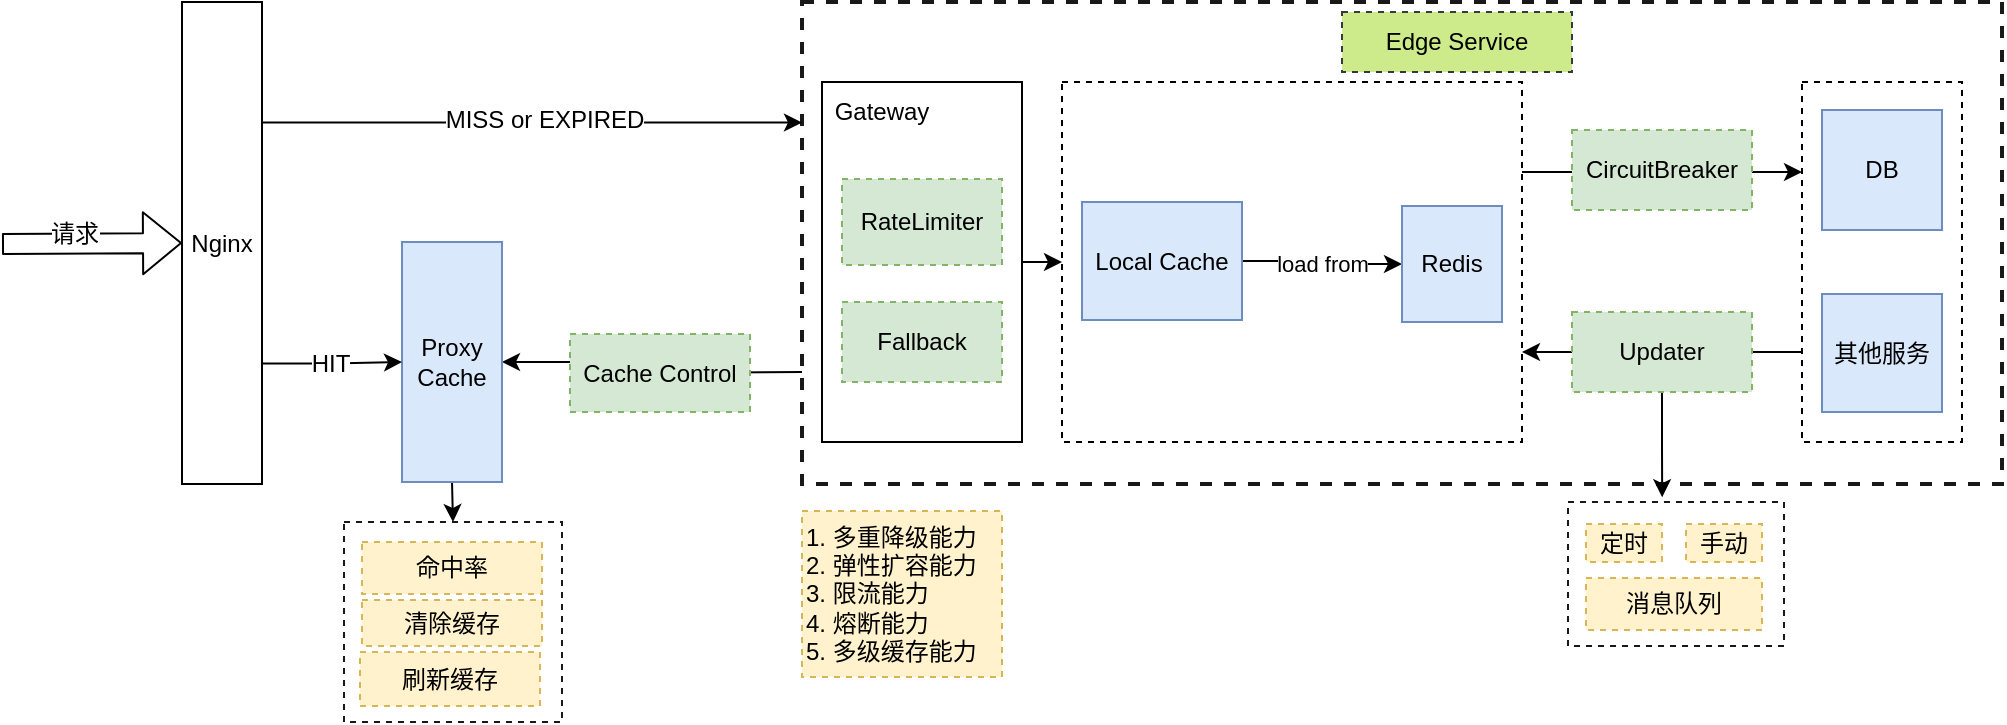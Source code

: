 <mxfile version="10.7.7" type="github"><diagram id="t-BSXwOw7zd3HDcYqu_6" name="第 1 页"><mxGraphModel dx="1165" dy="690" grid="1" gridSize="10" guides="1" tooltips="1" connect="1" arrows="1" fold="1" page="1" pageScale="1" pageWidth="826" pageHeight="1169" math="0" shadow="0"><root><mxCell id="0"/><mxCell id="1" parent="0"/><mxCell id="8t-GNLuGYdWeni0fs2yw-1" value="" style="rounded=0;whiteSpace=wrap;html=1;dashed=1;strokeWidth=2;strokeColor=#000000;opacity=90;" parent="1" vertex="1"><mxGeometry x="440" y="360" width="600" height="241" as="geometry"/></mxCell><mxCell id="Dvx0gbma9MA84_LZAYqF-51" value="" style="endArrow=classic;html=1;exitX=1;exitY=0.25;exitDx=0;exitDy=0;entryX=0;entryY=0.25;entryDx=0;entryDy=0;" edge="1" parent="1" source="8t-GNLuGYdWeni0fs2yw-5" target="8t-GNLuGYdWeni0fs2yw-4"><mxGeometry width="50" height="50" relative="1" as="geometry"><mxPoint x="820" y="670" as="sourcePoint"/><mxPoint x="870" y="620" as="targetPoint"/></mxGeometry></mxCell><mxCell id="Dvx0gbma9MA84_LZAYqF-50" value="" style="endArrow=classic;html=1;exitX=0;exitY=0.75;exitDx=0;exitDy=0;entryX=1;entryY=0.75;entryDx=0;entryDy=0;" edge="1" parent="1" source="8t-GNLuGYdWeni0fs2yw-4" target="8t-GNLuGYdWeni0fs2yw-5"><mxGeometry width="50" height="50" relative="1" as="geometry"><mxPoint x="845" y="584.5" as="sourcePoint"/><mxPoint x="895" y="534.5" as="targetPoint"/></mxGeometry></mxCell><mxCell id="8t-GNLuGYdWeni0fs2yw-4" value="" style="rounded=0;whiteSpace=wrap;html=1;dashed=1;strokeWidth=1;" parent="1" vertex="1"><mxGeometry x="940" y="400" width="80" height="180" as="geometry"/></mxCell><mxCell id="8t-GNLuGYdWeni0fs2yw-5" value="" style="rounded=0;whiteSpace=wrap;html=1;strokeWidth=1;dashed=1;" parent="1" vertex="1"><mxGeometry x="570" y="400" width="230" height="180" as="geometry"/></mxCell><mxCell id="8t-GNLuGYdWeni0fs2yw-6" style="edgeStyle=orthogonalEdgeStyle;rounded=0;orthogonalLoop=1;jettySize=auto;html=1;entryX=1;entryY=0.5;entryDx=0;entryDy=0;" parent="1" target="8t-GNLuGYdWeni0fs2yw-18" edge="1" treatAsSingle="0"><mxGeometry relative="1" as="geometry"><mxPoint x="440" y="545" as="sourcePoint"/><mxPoint x="360" y="581" as="targetPoint"/></mxGeometry></mxCell><mxCell id="8t-GNLuGYdWeni0fs2yw-8" value="load from" style="edgeStyle=orthogonalEdgeStyle;rounded=0;orthogonalLoop=1;jettySize=auto;html=1;" parent="1" source="8t-GNLuGYdWeni0fs2yw-9" target="8t-GNLuGYdWeni0fs2yw-13" edge="1"><mxGeometry relative="1" as="geometry"/></mxCell><mxCell id="8t-GNLuGYdWeni0fs2yw-9" value="Local Cache" style="rounded=0;whiteSpace=wrap;html=1;fillColor=#dae8fc;strokeColor=#6c8ebf;" parent="1" vertex="1"><mxGeometry x="580" y="460" width="80" height="59" as="geometry"/></mxCell><mxCell id="8t-GNLuGYdWeni0fs2yw-13" value="Redis&lt;br&gt;" style="rounded=0;whiteSpace=wrap;html=1;fillColor=#dae8fc;strokeColor=#6c8ebf;" parent="1" vertex="1"><mxGeometry x="740" y="462" width="50" height="58" as="geometry"/></mxCell><mxCell id="8t-GNLuGYdWeni0fs2yw-14" value="DB&lt;br&gt;" style="rounded=0;whiteSpace=wrap;html=1;fillColor=#dae8fc;strokeColor=#6c8ebf;" parent="1" vertex="1"><mxGeometry x="950" y="414" width="60" height="60" as="geometry"/></mxCell><mxCell id="8t-GNLuGYdWeni0fs2yw-15" value="其他服务" style="rounded=0;whiteSpace=wrap;html=1;fillColor=#dae8fc;strokeColor=#6c8ebf;" parent="1" vertex="1"><mxGeometry x="950" y="506" width="60" height="59" as="geometry"/></mxCell><mxCell id="Dvx0gbma9MA84_LZAYqF-64" style="edgeStyle=orthogonalEdgeStyle;rounded=0;orthogonalLoop=1;jettySize=auto;html=1;exitX=0.5;exitY=1;exitDx=0;exitDy=0;entryX=0.5;entryY=0;entryDx=0;entryDy=0;" edge="1" parent="1" source="8t-GNLuGYdWeni0fs2yw-18" target="Dvx0gbma9MA84_LZAYqF-58"><mxGeometry relative="1" as="geometry"/></mxCell><mxCell id="8t-GNLuGYdWeni0fs2yw-18" value="Proxy Cache" style="rounded=0;whiteSpace=wrap;html=1;fillColor=#dae8fc;strokeColor=#6c8ebf;" parent="1" vertex="1"><mxGeometry x="240" y="480" width="50" height="120" as="geometry"/></mxCell><mxCell id="8t-GNLuGYdWeni0fs2yw-21" style="edgeStyle=orthogonalEdgeStyle;rounded=0;orthogonalLoop=1;jettySize=auto;html=1;exitX=1;exitY=0.75;exitDx=0;exitDy=0;entryX=0;entryY=0.5;entryDx=0;entryDy=0;" parent="1" source="8t-GNLuGYdWeni0fs2yw-22" target="8t-GNLuGYdWeni0fs2yw-18" edge="1"><mxGeometry relative="1" as="geometry"><mxPoint x="240" y="544" as="targetPoint"/></mxGeometry></mxCell><mxCell id="Dvx0gbma9MA84_LZAYqF-1" value="HIT" style="text;html=1;resizable=0;points=[];align=center;verticalAlign=middle;labelBackgroundColor=#ffffff;" vertex="1" connectable="0" parent="8t-GNLuGYdWeni0fs2yw-21"><mxGeometry x="-0.082" y="1" relative="1" as="geometry"><mxPoint x="1" y="0.5" as="offset"/></mxGeometry></mxCell><mxCell id="Dvx0gbma9MA84_LZAYqF-3" style="edgeStyle=orthogonalEdgeStyle;rounded=0;orthogonalLoop=1;jettySize=auto;html=1;exitX=1;exitY=0.25;exitDx=0;exitDy=0;entryX=0;entryY=0.25;entryDx=0;entryDy=0;" edge="1" parent="1" source="8t-GNLuGYdWeni0fs2yw-22" target="8t-GNLuGYdWeni0fs2yw-1"><mxGeometry relative="1" as="geometry"/></mxCell><mxCell id="Dvx0gbma9MA84_LZAYqF-4" value="MISS or EXPIRED" style="text;html=1;resizable=0;points=[];align=center;verticalAlign=middle;labelBackgroundColor=#ffffff;" vertex="1" connectable="0" parent="Dvx0gbma9MA84_LZAYqF-3"><mxGeometry x="0.319" y="1" relative="1" as="geometry"><mxPoint x="-37.5" y="-0.5" as="offset"/></mxGeometry></mxCell><mxCell id="8t-GNLuGYdWeni0fs2yw-22" value="Nginx" style="rounded=0;whiteSpace=wrap;html=1;" parent="1" vertex="1"><mxGeometry x="130" y="360" width="40" height="241" as="geometry"/></mxCell><mxCell id="Dvx0gbma9MA84_LZAYqF-8" style="edgeStyle=orthogonalEdgeStyle;rounded=0;orthogonalLoop=1;jettySize=auto;html=1;exitX=1;exitY=0.5;exitDx=0;exitDy=0;entryX=0;entryY=0.5;entryDx=0;entryDy=0;" edge="1" parent="1" source="8t-GNLuGYdWeni0fs2yw-24" target="8t-GNLuGYdWeni0fs2yw-5"><mxGeometry relative="1" as="geometry"/></mxCell><mxCell id="8t-GNLuGYdWeni0fs2yw-24" value="" style="rounded=0;whiteSpace=wrap;html=1;strokeWidth=1;" parent="1" vertex="1"><mxGeometry x="450" y="400" width="100" height="180" as="geometry"/></mxCell><mxCell id="8t-GNLuGYdWeni0fs2yw-25" value="" style="shape=flexArrow;endArrow=classic;html=1;entryX=0;entryY=0.5;entryDx=0;entryDy=0;" parent="1" target="8t-GNLuGYdWeni0fs2yw-22" edge="1" treatAsSingle="0"><mxGeometry width="50" height="50" relative="1" as="geometry"><mxPoint x="40" y="481" as="sourcePoint"/><mxPoint x="140" y="620" as="targetPoint"/></mxGeometry></mxCell><mxCell id="8t-GNLuGYdWeni0fs2yw-26" value="请求&lt;br&gt;" style="text;html=1;resizable=0;points=[];align=center;verticalAlign=middle;labelBackgroundColor=#ffffff;" parent="8t-GNLuGYdWeni0fs2yw-25" vertex="1" connectable="0"><mxGeometry x="-0.2" y="5" relative="1" as="geometry"><mxPoint as="offset"/></mxGeometry></mxCell><mxCell id="Dvx0gbma9MA84_LZAYqF-18" value="&lt;span&gt;CircuitBreaker&lt;/span&gt;" style="rounded=0;whiteSpace=wrap;html=1;fillColor=#d5e8d4;strokeColor=#82b366;dashed=1;" vertex="1" parent="1"><mxGeometry x="825" y="424" width="90" height="40" as="geometry"/></mxCell><mxCell id="Dvx0gbma9MA84_LZAYqF-21" value="Gateway" style="text;html=1;strokeColor=none;fillColor=none;align=center;verticalAlign=middle;whiteSpace=wrap;rounded=0;dashed=1;" vertex="1" parent="1"><mxGeometry x="450" y="400" width="60" height="30" as="geometry"/></mxCell><mxCell id="Dvx0gbma9MA84_LZAYqF-23" value="&lt;span&gt;RateLimiter&lt;/span&gt;" style="rounded=0;whiteSpace=wrap;html=1;fillColor=#d5e8d4;strokeColor=#82b366;dashed=1;" vertex="1" parent="1"><mxGeometry x="460" y="448.5" width="80" height="43" as="geometry"/></mxCell><mxCell id="Dvx0gbma9MA84_LZAYqF-24" value="&lt;span&gt;Fallback&lt;/span&gt;" style="rounded=0;whiteSpace=wrap;html=1;fillColor=#d5e8d4;strokeColor=#82b366;dashed=1;" vertex="1" parent="1"><mxGeometry x="460" y="510" width="80" height="40" as="geometry"/></mxCell><mxCell id="Dvx0gbma9MA84_LZAYqF-37" value="&lt;span&gt;Cache Control&lt;/span&gt;" style="rounded=0;whiteSpace=wrap;html=1;fillColor=#d5e8d4;strokeColor=#82b366;dashed=1;" vertex="1" parent="1"><mxGeometry x="324" y="526" width="90" height="39" as="geometry"/></mxCell><mxCell id="Dvx0gbma9MA84_LZAYqF-56" style="edgeStyle=orthogonalEdgeStyle;rounded=0;orthogonalLoop=1;jettySize=auto;html=1;exitX=0.5;exitY=1;exitDx=0;exitDy=0;entryX=0.436;entryY=-0.033;entryDx=0;entryDy=0;entryPerimeter=0;" edge="1" parent="1" source="Dvx0gbma9MA84_LZAYqF-42" target="Dvx0gbma9MA84_LZAYqF-52"><mxGeometry relative="1" as="geometry"/></mxCell><mxCell id="Dvx0gbma9MA84_LZAYqF-42" value="&lt;span&gt;Updater&lt;/span&gt;" style="rounded=0;whiteSpace=wrap;html=1;fillColor=#d5e8d4;strokeColor=#82b366;dashed=1;" vertex="1" parent="1"><mxGeometry x="825" y="515" width="90" height="40" as="geometry"/></mxCell><mxCell id="Dvx0gbma9MA84_LZAYqF-52" value="" style="rounded=0;whiteSpace=wrap;html=1;dashed=1;strokeColor=#000000;opacity=90;" vertex="1" parent="1"><mxGeometry x="823" y="610" width="108" height="72" as="geometry"/></mxCell><mxCell id="Dvx0gbma9MA84_LZAYqF-53" value="&lt;span&gt;消息队列&lt;/span&gt;" style="rounded=0;whiteSpace=wrap;html=1;fillColor=#fff2cc;strokeColor=#d6b656;dashed=1;" vertex="1" parent="1"><mxGeometry x="832" y="648" width="88" height="26" as="geometry"/></mxCell><mxCell id="Dvx0gbma9MA84_LZAYqF-54" value="&lt;span&gt;定时&lt;/span&gt;" style="rounded=0;whiteSpace=wrap;html=1;fillColor=#fff2cc;strokeColor=#d6b656;dashed=1;" vertex="1" parent="1"><mxGeometry x="832" y="621" width="38" height="19" as="geometry"/></mxCell><mxCell id="Dvx0gbma9MA84_LZAYqF-55" value="手动" style="rounded=0;whiteSpace=wrap;html=1;fillColor=#fff2cc;strokeColor=#d6b656;dashed=1;" vertex="1" parent="1"><mxGeometry x="882" y="621" width="38" height="19" as="geometry"/></mxCell><mxCell id="Dvx0gbma9MA84_LZAYqF-58" value="" style="rounded=0;whiteSpace=wrap;html=1;dashed=1;strokeColor=#000000;opacity=90;" vertex="1" parent="1"><mxGeometry x="211" y="620" width="109" height="100" as="geometry"/></mxCell><mxCell id="Dvx0gbma9MA84_LZAYqF-59" value="&lt;span&gt;清除缓存&lt;/span&gt;" style="rounded=0;whiteSpace=wrap;html=1;fillColor=#fff2cc;strokeColor=#d6b656;dashed=1;" vertex="1" parent="1"><mxGeometry x="220" y="659" width="90" height="23" as="geometry"/></mxCell><mxCell id="Dvx0gbma9MA84_LZAYqF-60" value="&lt;span&gt;命中率&lt;/span&gt;" style="rounded=0;whiteSpace=wrap;html=1;fillColor=#fff2cc;strokeColor=#d6b656;dashed=1;" vertex="1" parent="1"><mxGeometry x="220" y="630" width="90" height="26" as="geometry"/></mxCell><mxCell id="Dvx0gbma9MA84_LZAYqF-62" value="&lt;span&gt;刷新缓存&lt;/span&gt;" style="rounded=0;whiteSpace=wrap;html=1;fillColor=#fff2cc;strokeColor=#d6b656;dashed=1;" vertex="1" parent="1"><mxGeometry x="219" y="685" width="90" height="27" as="geometry"/></mxCell><mxCell id="Dvx0gbma9MA84_LZAYqF-68" value="&lt;span&gt;Edge Service&lt;/span&gt;" style="rounded=0;whiteSpace=wrap;html=1;fillColor=#cdeb8b;strokeColor=#36393d;dashed=1;" vertex="1" parent="1"><mxGeometry x="710" y="365" width="115" height="30" as="geometry"/></mxCell><mxCell id="Dvx0gbma9MA84_LZAYqF-69" value="&lt;span&gt;1. 多重降级能力&lt;br&gt;2. 弹性扩容能力&lt;br&gt;3. 限流能力&lt;br&gt;4. 熔断能力&lt;br&gt;5. 多级缓存能力&lt;br&gt;&lt;/span&gt;" style="rounded=0;whiteSpace=wrap;html=1;fillColor=#fff2cc;strokeColor=#d6b656;dashed=1;align=left;" vertex="1" parent="1"><mxGeometry x="440" y="614.5" width="100" height="83" as="geometry"/></mxCell></root></mxGraphModel></diagram></mxfile>